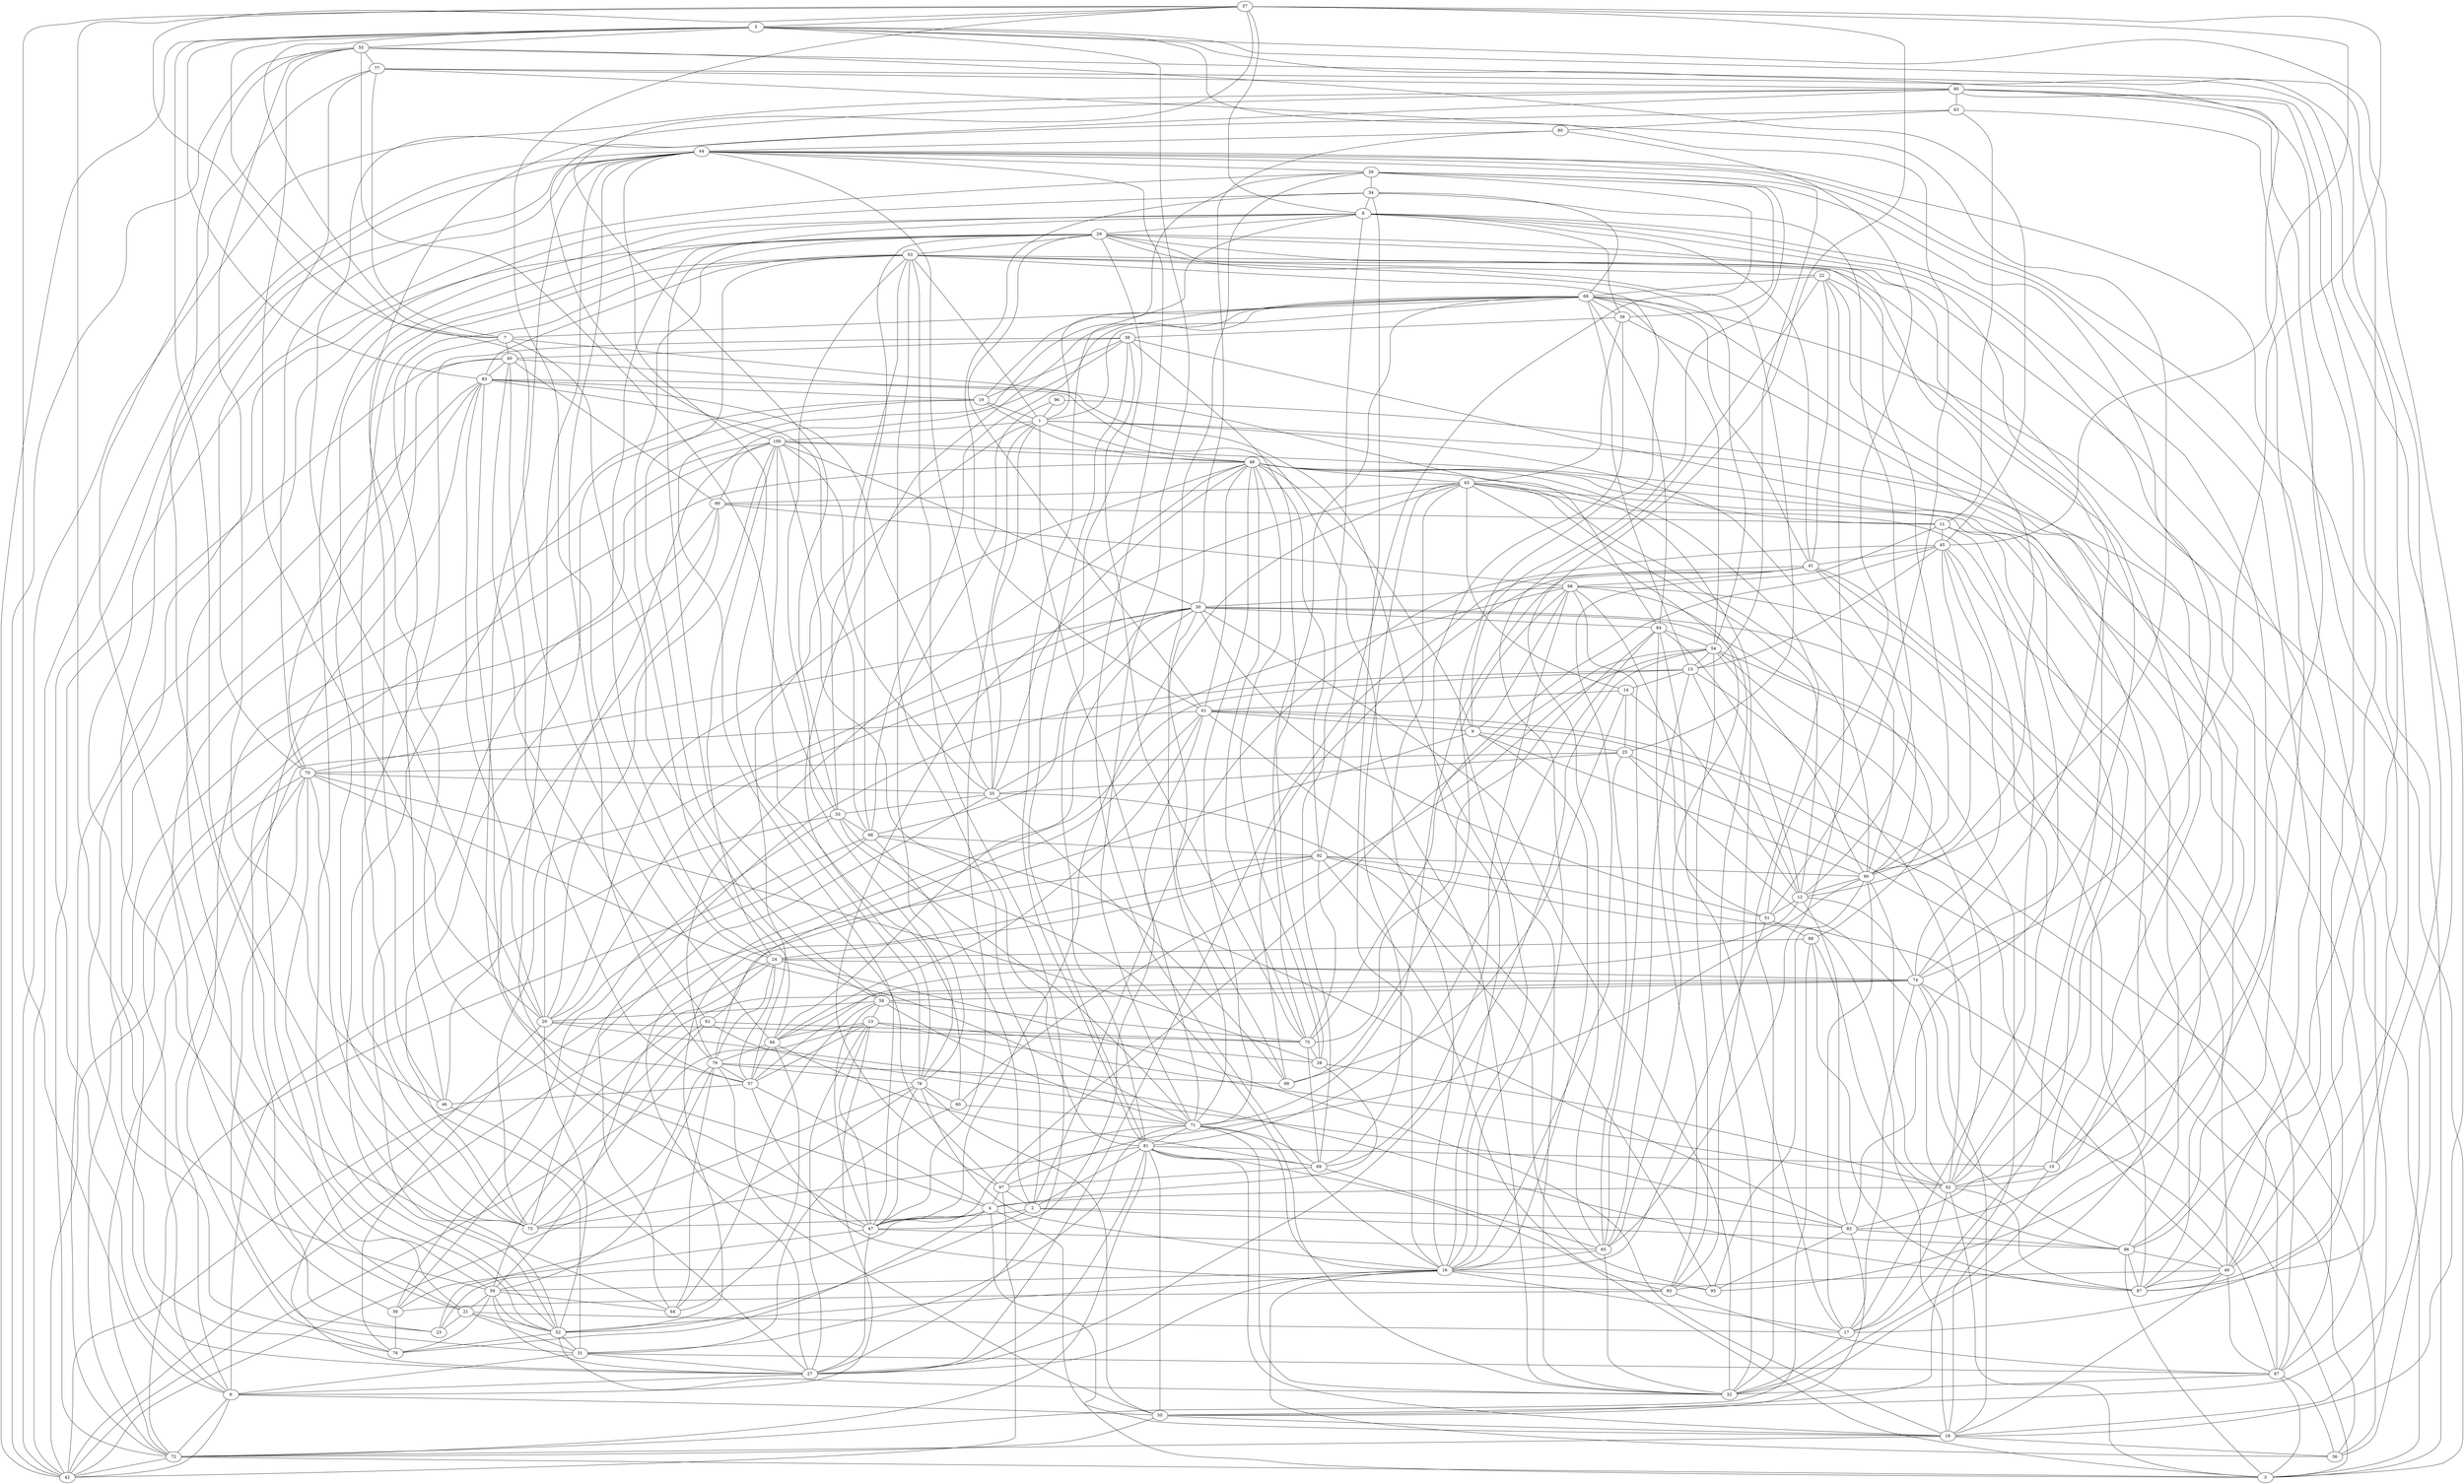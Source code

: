 graph grafoErdosRenyi{
37--5
2--45
18--36
59--77
5--55
61--29
1--53
24--37
98--30
68--39
8--41
26--34
6--48
94--61
13--94
83--53
89--40
97--43
90--41
66--76
43--16
18--44
70--77
17--84
17--62
16--52
30--88
29--94
93--56
90--43
73--70
28--4
44--4
47--1
17--90
83--21
63--80
22--68
39--26
91--75
84--12
72--42
8--69
62--87
94--57
17--32
86--43
23--78
26--31
54--53
98--35
6--50
4--23
16--34
22--41
83--72
26--71
27--6
70--23
97--2
46--55
16--59
79--24
5--94
75--58
16--78
37--74
75--68
75--69
64--94
49--18
44--3
48--43
98--69
10--62
68--41
83--27
65--16
1--68
40--83
90--12
2--82
35--33
61--34
5--73
42--6
30--84
41--98
24--92
29--25
44--15
27--47
71--41
57--4
30--20
14--12
71--97
83--19
17--63
27--16
81--38
2--52
66--72
82--48
32--30
44--70
20--100
18--72
7--84
75--92
84--93
29--76
62--22
12--82
43--14
15--14
73--38
24--59
16--39
2--73
75--45
72--88
15--73
2--53
54--50
55--87
21--44
71--81
18--81
61--95
20--83
32--65
59--52
21--23
39--43
3--81
60--71
78--50
68--7
62--13
1--26
16--36
15--45
31--6
83--35
32--39
64--55
51--30
5--86
82--68
43--89
85--42
46--27
4--76
80--44
54--47
19--1
67--41
10--11
30--80
69--65
93--67
82--86
7--5
21--17
14--99
8--29
90--95
7--58
19--48
58--64
11--82
59--79
50--18
62--15
14--61
86--2
16--17
47--44
83--32
97--42
8--52
48--20
96--1
98--89
52--76
35--48
16--71
71--31
39--8
72--3
64--79
78--68
3--74
92--90
20--27
33--37
91--82
47--78
32--33
16--95
60--100
85--63
59--76
59--37
50--79
74--58
98--32
68--54
40--72
86--3
25--62
98--9
66--92
24--57
60--54
81--8
96--36
62--45
100--85
1--71
68--47
6--37
79--99
41--27
4--47
62--4
1--48
46--29
29--74
74--17
32--71
67--92
57--93
19--68
98--87
30--99
24--100
47--65
54--27
85--87
94--30
87--88
100--89
51--98
74--8
92--42
68--34
15--65
66--82
45--55
37--65
75--48
79--78
97--8
34--21
18--92
12--15
9--90
58--20
25--35
25--70
10--26
57--46
79--57
26--92
39--38
45--41
94--79
69--97
81--84
71--33
89--72
10--8
97--90
59--64
25--36
65--22
74--56
75--84
38--87
97--4
53--31
77--85
54--62
48--28
27--53
29--53
51--80
16--53
56--76
53--58
21--52
16--22
81--73
57--40
7--37
66--68
100--76
67--3
28--70
24--42
27--15
52--32
48--11
20--52
37--45
38--20
13--28
48--71
89--46
31--60
33--6
20--63
35--95
2--81
100--81
7--77
56--40
53--33
53--78
9--26
16--9
99--98
75--38
89--11
91--73
79--61
55--77
15--68
24--74
12--51
49--87
11--16
28--38
71--70
57--13
52--100
81--29
47--56
66--30
49--67
12--74
21--31
25--14
86--8
31--67
69--43
30--100
62--90
40--91
3--62
58--71
98--65
67--30
1--57
27--59
78--44
52--70
2--66
100--35
24--29
93--48
18--10
56--33
90--77
59--21
42--44
91--59
49--85
12--29
5--71
6--61
44--35
78--60
92--91
33--55
72--6
37--8
58--47
81--10
48--9
29--49
68--3
42--13
81--69
75--28
11--63
62--85
24--18
17--22
57--83
86--87
9--52
69--94
54--90
81--50
74--86
53--22
35--1
79--44
34--12
61--48
18--4
20--55
86--49
34--8
4--3
84--68
70--35
46--53
33--66
1--100
48--79
79--73
20--75
44--26
71--69
51--88
51--5
88--24
42--5
13--27
5--95
25--65
29--90
82--95
41--99
42--70
92--93
48--32
72--81
61--9
65--43
88--86
9--25
78--42
20--87
85--50
43--47
83--5
55--42
84--54
100--48
61--36
67--45
18--5
11--45
73--30
19--73
82--50
54--15
13--47
70--30
66--83
47--61
64--35
66--29
44--6
90--45
47--85
38--40
73--8
18--74
3--1
61--49
67--32
16--44
12--57
58--13
1--90
94--74
74--45
52--19
43--17
28--62
100--67
48--92
93--54
49--41
31--27
44--87
89--23
99--35
52--31
50--72
96--78
12--43
49--93
72--70
53--32
19--38
7--40
49--77
16--51
6--13
67--36
27--81
40--32
7--70
}
